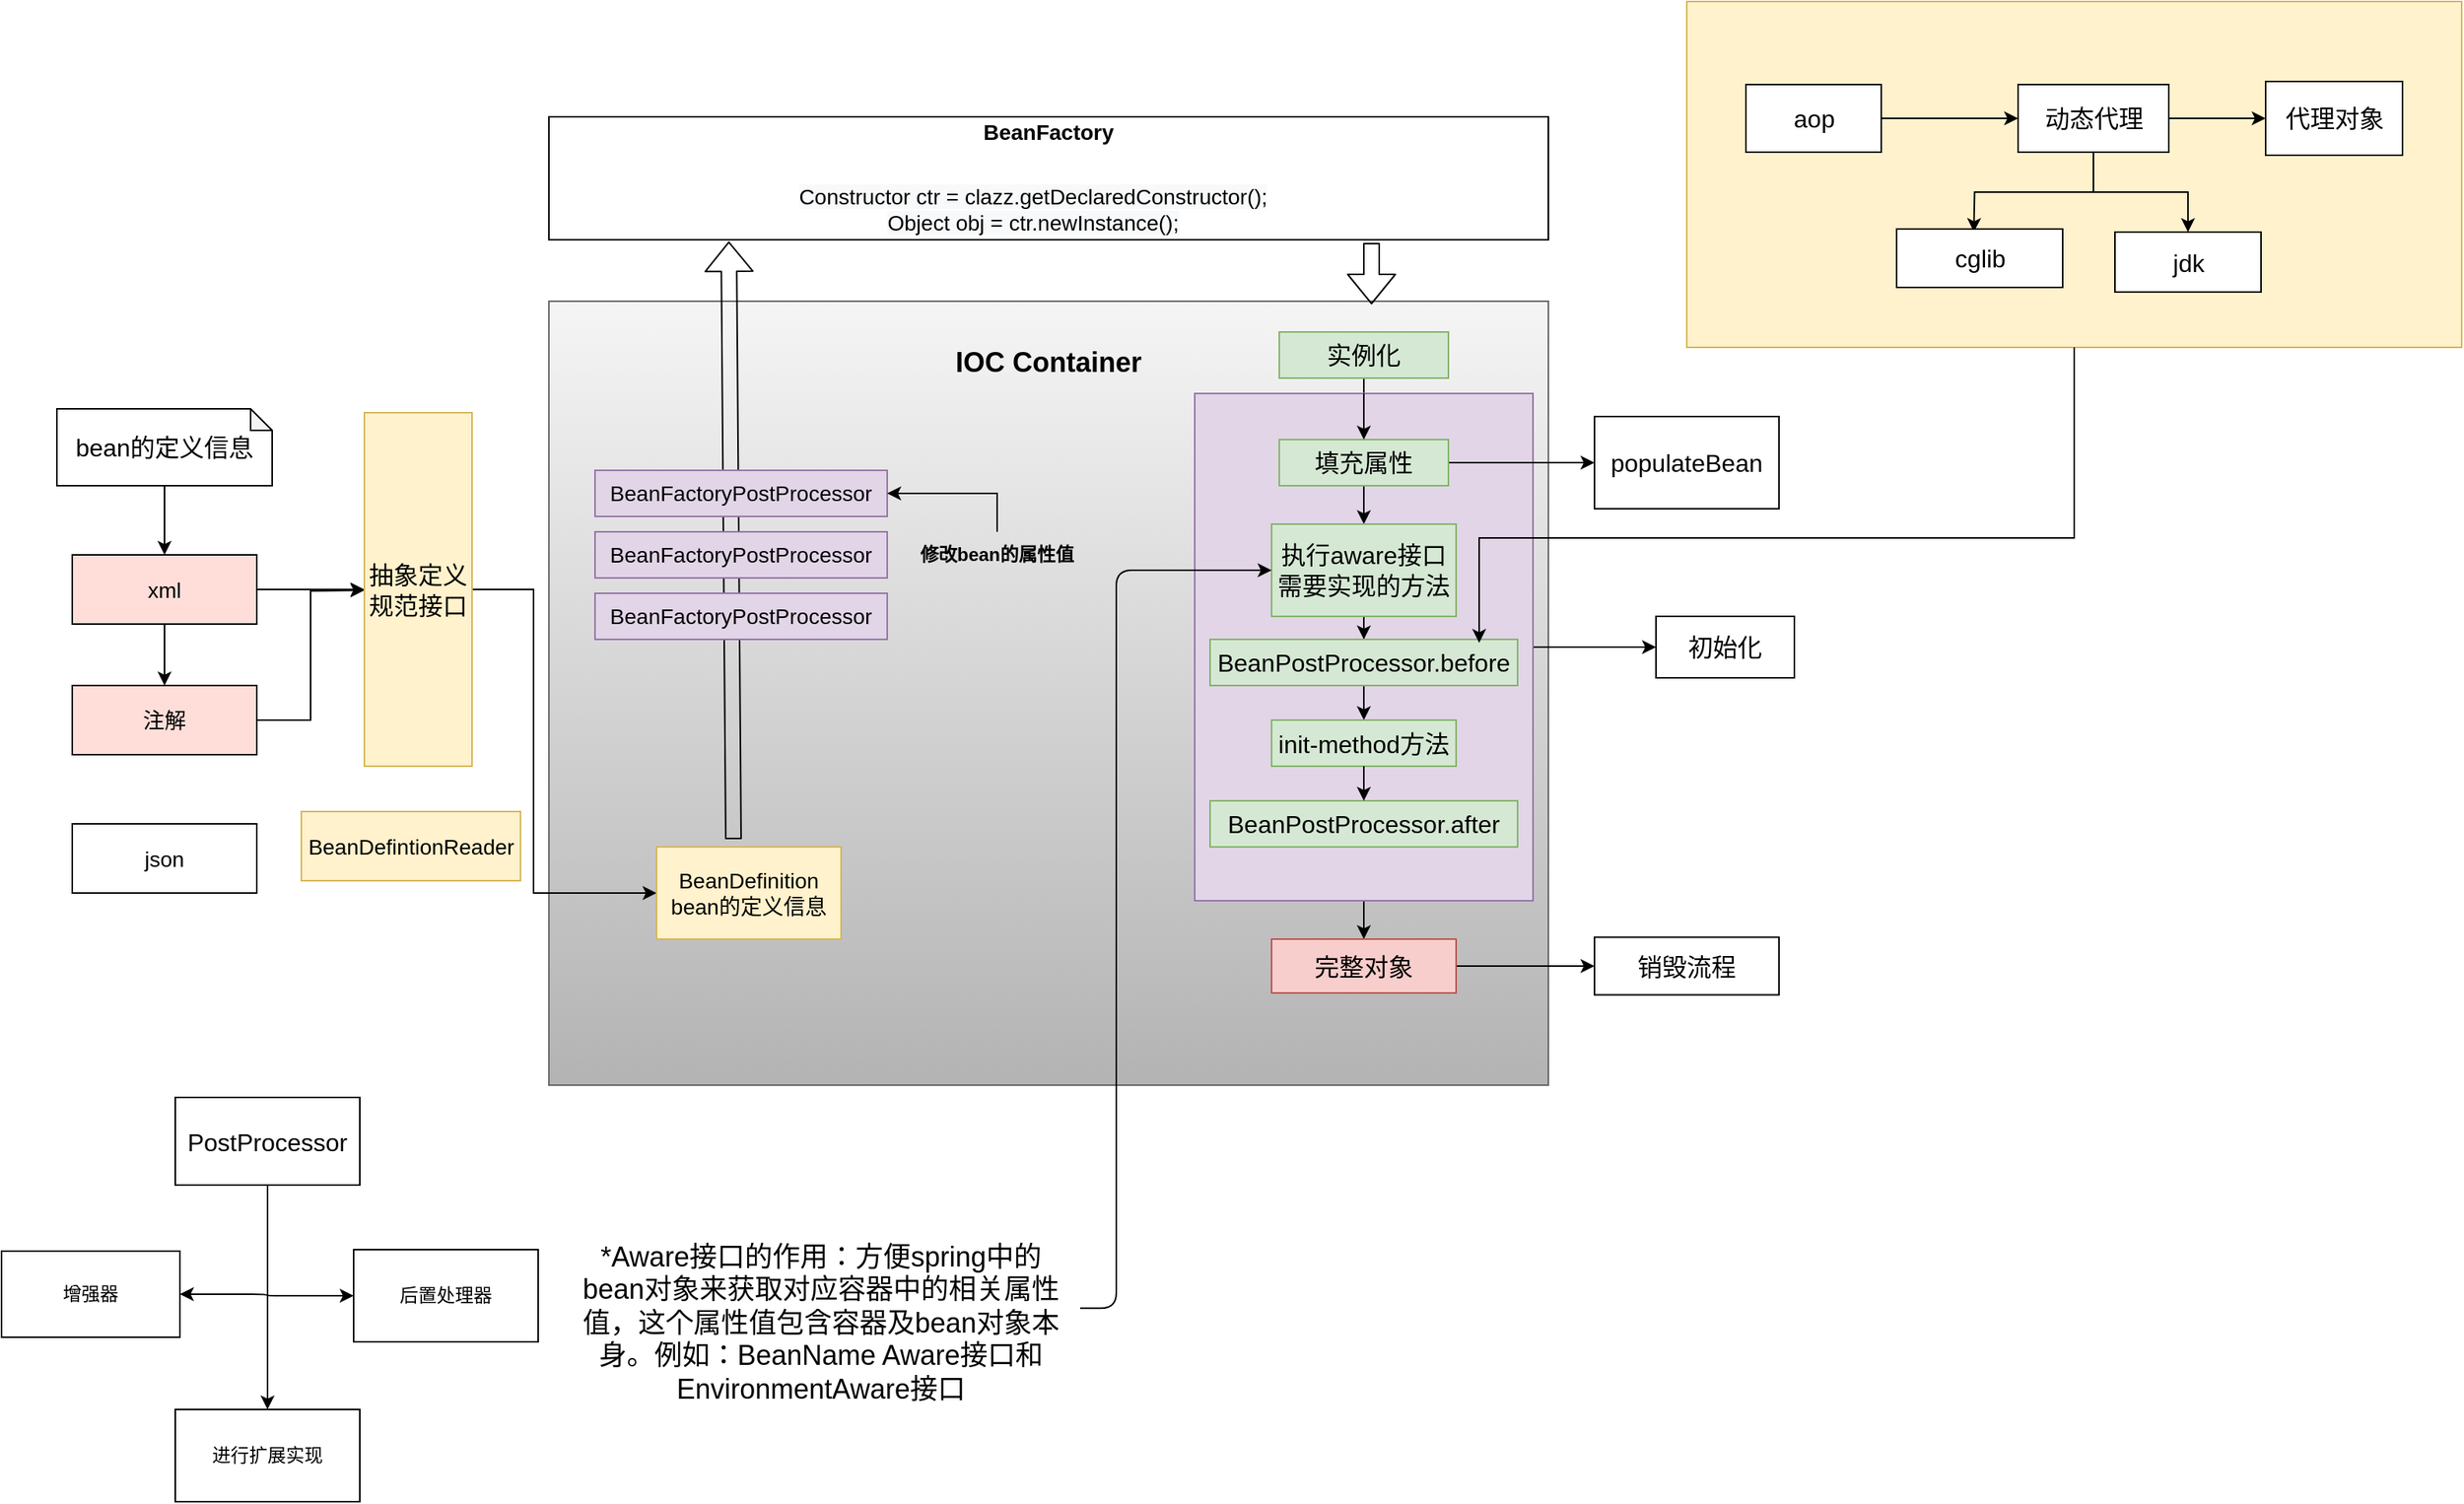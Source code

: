 <mxfile version="14.4.3" type="device"><diagram id="-GCMkzujlvUIaNWnGw31" name="第 1 页"><mxGraphModel dx="1745" dy="1387" grid="0" gridSize="10" guides="1" tooltips="1" connect="1" arrows="1" fold="1" page="1" pageScale="1" pageWidth="827" pageHeight="1169" background="#FFFFFF" math="0" shadow="0"><root><mxCell id="0"/><mxCell id="1" parent="0"/><mxCell id="VRKXtPYf5Cy3I6J1D5Fm-58" value="" style="rounded=0;whiteSpace=wrap;html=1;strokeWidth=1;fontSize=1;fillColor=#fff2cc;strokeColor=#d6b656;" vertex="1" parent="1"><mxGeometry x="1130" y="35" width="504" height="225" as="geometry"/></mxCell><mxCell id="DUkk9VlRaxCBCeukLL5P-25" value="" style="rounded=0;whiteSpace=wrap;html=1;fillColor=#f5f5f5;fontSize=16;gradientColor=#b3b3b3;strokeColor=#666666;" parent="1" vertex="1"><mxGeometry x="390" y="230" width="650" height="510" as="geometry"/></mxCell><mxCell id="DUkk9VlRaxCBCeukLL5P-6" value="" style="edgeStyle=orthogonalEdgeStyle;rounded=0;orthogonalLoop=1;jettySize=auto;html=1;" parent="1" source="DUkk9VlRaxCBCeukLL5P-1" target="DUkk9VlRaxCBCeukLL5P-5" edge="1"><mxGeometry relative="1" as="geometry"/></mxCell><mxCell id="DUkk9VlRaxCBCeukLL5P-1" value="&lt;font size=&quot;3&quot;&gt;bean的定义信息&lt;/font&gt;" style="shape=note;whiteSpace=wrap;html=1;backgroundOutline=1;darkOpacity=0.05;size=14;" parent="1" vertex="1"><mxGeometry x="70" y="300" width="140" height="50" as="geometry"/></mxCell><mxCell id="DUkk9VlRaxCBCeukLL5P-8" value="" style="edgeStyle=orthogonalEdgeStyle;rounded=0;orthogonalLoop=1;jettySize=auto;html=1;" parent="1" source="DUkk9VlRaxCBCeukLL5P-5" edge="1"><mxGeometry relative="1" as="geometry"><mxPoint x="140" y="480" as="targetPoint"/><Array as="points"><mxPoint x="140" y="450"/><mxPoint x="140" y="450"/></Array></mxGeometry></mxCell><mxCell id="DUkk9VlRaxCBCeukLL5P-16" style="edgeStyle=orthogonalEdgeStyle;rounded=0;orthogonalLoop=1;jettySize=auto;html=1;exitX=1;exitY=0.5;exitDx=0;exitDy=0;" parent="1" source="DUkk9VlRaxCBCeukLL5P-5" edge="1"><mxGeometry relative="1" as="geometry"><mxPoint x="270" y="418" as="targetPoint"/></mxGeometry></mxCell><mxCell id="DUkk9VlRaxCBCeukLL5P-5" value="xml" style="whiteSpace=wrap;html=1;fillColor=#FFDED9;fontSize=14;" parent="1" vertex="1"><mxGeometry x="80" y="395" width="120" height="45" as="geometry"/></mxCell><mxCell id="VRKXtPYf5Cy3I6J1D5Fm-29" style="edgeStyle=orthogonalEdgeStyle;rounded=0;orthogonalLoop=1;jettySize=auto;html=1;exitX=1;exitY=0.5;exitDx=0;exitDy=0;entryX=0;entryY=0.5;entryDx=0;entryDy=0;" edge="1" parent="1" source="DUkk9VlRaxCBCeukLL5P-11" target="DUkk9VlRaxCBCeukLL5P-19"><mxGeometry relative="1" as="geometry"/></mxCell><mxCell id="DUkk9VlRaxCBCeukLL5P-11" value="注解" style="whiteSpace=wrap;html=1;fillColor=#FFDED9;fontSize=14;" parent="1" vertex="1"><mxGeometry x="80" y="480" width="120" height="45" as="geometry"/></mxCell><mxCell id="DUkk9VlRaxCBCeukLL5P-14" value="json" style="whiteSpace=wrap;html=1;fillColor=#FFFFFF;fontSize=14;" parent="1" vertex="1"><mxGeometry x="80" y="570" width="120" height="45" as="geometry"/></mxCell><mxCell id="DUkk9VlRaxCBCeukLL5P-31" style="edgeStyle=orthogonalEdgeStyle;rounded=0;orthogonalLoop=1;jettySize=auto;html=1;exitX=1;exitY=0.5;exitDx=0;exitDy=0;entryX=0;entryY=0.5;entryDx=0;entryDy=0;" parent="1" source="DUkk9VlRaxCBCeukLL5P-19" target="DUkk9VlRaxCBCeukLL5P-30" edge="1"><mxGeometry relative="1" as="geometry"><Array as="points"><mxPoint x="380" y="418"/><mxPoint x="380" y="615"/></Array></mxGeometry></mxCell><mxCell id="DUkk9VlRaxCBCeukLL5P-20" value="BeanDefintionReader" style="rounded=0;whiteSpace=wrap;html=1;fillColor=#fff2cc;fontSize=14;strokeColor=#d6b656;" parent="1" vertex="1"><mxGeometry x="229" y="562" width="142.5" height="45" as="geometry"/></mxCell><mxCell id="DUkk9VlRaxCBCeukLL5P-24" style="edgeStyle=orthogonalEdgeStyle;rounded=0;orthogonalLoop=1;jettySize=auto;html=1;exitX=0.5;exitY=1;exitDx=0;exitDy=0;" parent="1" edge="1"><mxGeometry relative="1" as="geometry"><mxPoint x="615" y="410" as="sourcePoint"/><mxPoint x="615" y="410" as="targetPoint"/></mxGeometry></mxCell><mxCell id="DUkk9VlRaxCBCeukLL5P-26" value="&lt;b&gt;&lt;font style=&quot;font-size: 18px&quot;&gt;IOC Container&lt;/font&gt;&lt;/b&gt;" style="text;html=1;strokeColor=none;fillColor=none;align=center;verticalAlign=middle;whiteSpace=wrap;rounded=0;" parent="1" vertex="1"><mxGeometry x="650" y="260" width="130" height="20" as="geometry"/></mxCell><mxCell id="DUkk9VlRaxCBCeukLL5P-30" value="BeanDefinition&lt;br style=&quot;font-size: 14px;&quot;&gt;bean的定义信息" style="rounded=0;whiteSpace=wrap;html=1;fillColor=#fff2cc;fontSize=14;strokeColor=#d6b656;" parent="1" vertex="1"><mxGeometry x="460" y="585" width="120" height="60" as="geometry"/></mxCell><mxCell id="DUkk9VlRaxCBCeukLL5P-34" value="" style="shape=flexArrow;endArrow=classic;html=1;entryX=0.18;entryY=1.013;entryDx=0;entryDy=0;entryPerimeter=0;" parent="1" edge="1" target="DUkk9VlRaxCBCeukLL5P-40"><mxGeometry width="50" height="50" relative="1" as="geometry"><mxPoint x="510" y="580" as="sourcePoint"/><mxPoint x="507" y="230" as="targetPoint"/><Array as="points"><mxPoint x="510" y="580"/></Array></mxGeometry></mxCell><mxCell id="DUkk9VlRaxCBCeukLL5P-27" value="BeanFactoryPostProcessor" style="rounded=0;whiteSpace=wrap;html=1;fillColor=#e1d5e7;fontSize=14;strokeColor=#9673a6;" parent="1" vertex="1"><mxGeometry x="420" y="340" width="190" height="30" as="geometry"/></mxCell><mxCell id="DUkk9VlRaxCBCeukLL5P-29" value="BeanFactoryPostProcessor" style="rounded=0;whiteSpace=wrap;html=1;fillColor=#e1d5e7;fontSize=14;strokeColor=#9673a6;" parent="1" vertex="1"><mxGeometry x="420" y="420" width="190" height="30" as="geometry"/></mxCell><mxCell id="DUkk9VlRaxCBCeukLL5P-28" value="BeanFactoryPostProcessor" style="rounded=0;whiteSpace=wrap;html=1;fillColor=#e1d5e7;fontSize=14;strokeColor=#9673a6;" parent="1" vertex="1"><mxGeometry x="420" y="380" width="190" height="30" as="geometry"/></mxCell><mxCell id="VRKXtPYf5Cy3I6J1D5Fm-21" value="" style="edgeStyle=orthogonalEdgeStyle;rounded=0;orthogonalLoop=1;jettySize=auto;html=1;" edge="1" parent="1" source="DUkk9VlRaxCBCeukLL5P-35" target="VRKXtPYf5Cy3I6J1D5Fm-2"><mxGeometry relative="1" as="geometry"/></mxCell><mxCell id="DUkk9VlRaxCBCeukLL5P-35" value="实例化" style="rounded=0;whiteSpace=wrap;html=1;fillColor=#d5e8d4;fontSize=16;strokeColor=#82b366;" parent="1" vertex="1"><mxGeometry x="865" y="250" width="110" height="30" as="geometry"/></mxCell><mxCell id="DUkk9VlRaxCBCeukLL5P-39" value="" style="edgeStyle=orthogonalEdgeStyle;rounded=0;orthogonalLoop=1;jettySize=auto;html=1;" parent="1" source="DUkk9VlRaxCBCeukLL5P-36" target="DUkk9VlRaxCBCeukLL5P-38" edge="1"><mxGeometry relative="1" as="geometry"/></mxCell><mxCell id="VRKXtPYf5Cy3I6J1D5Fm-5" value="" style="edgeStyle=orthogonalEdgeStyle;rounded=0;orthogonalLoop=1;jettySize=auto;html=1;" edge="1" parent="1" source="DUkk9VlRaxCBCeukLL5P-36" target="VRKXtPYf5Cy3I6J1D5Fm-4"><mxGeometry relative="1" as="geometry"/></mxCell><mxCell id="VRKXtPYf5Cy3I6J1D5Fm-23" style="edgeStyle=orthogonalEdgeStyle;rounded=0;orthogonalLoop=1;jettySize=auto;html=1;exitX=0.5;exitY=0;exitDx=0;exitDy=0;entryX=0.5;entryY=0;entryDx=0;entryDy=0;" edge="1" parent="1" source="DUkk9VlRaxCBCeukLL5P-36" target="VRKXtPYf5Cy3I6J1D5Fm-1"><mxGeometry relative="1" as="geometry"/></mxCell><mxCell id="DUkk9VlRaxCBCeukLL5P-36" value="" style="whiteSpace=wrap;html=1;rounded=0;fillColor=#e1d5e7;fontSize=16;strokeColor=#9673a6;" parent="1" vertex="1"><mxGeometry x="810" y="290" width="220" height="330" as="geometry"/></mxCell><mxCell id="VRKXtPYf5Cy3I6J1D5Fm-28" value="" style="edgeStyle=orthogonalEdgeStyle;rounded=0;orthogonalLoop=1;jettySize=auto;html=1;" edge="1" parent="1" source="DUkk9VlRaxCBCeukLL5P-38" target="VRKXtPYf5Cy3I6J1D5Fm-27"><mxGeometry relative="1" as="geometry"/></mxCell><mxCell id="DUkk9VlRaxCBCeukLL5P-38" value="完整对象" style="whiteSpace=wrap;html=1;rounded=0;fillColor=#f8cecc;fontSize=16;strokeColor=#b85450;" parent="1" vertex="1"><mxGeometry x="860" y="645" width="120" height="35" as="geometry"/></mxCell><mxCell id="DUkk9VlRaxCBCeukLL5P-40" value="" style="rounded=0;whiteSpace=wrap;html=1;fillColor=#FFFFFF;fontSize=14;" parent="1" vertex="1"><mxGeometry x="390" y="110" width="650" height="80" as="geometry"/></mxCell><mxCell id="DUkk9VlRaxCBCeukLL5P-42" value="&lt;b&gt;BeanFactory&lt;/b&gt;" style="text;html=1;strokeColor=none;fillColor=none;align=center;verticalAlign=middle;whiteSpace=wrap;rounded=0;fontSize=14;" parent="1" vertex="1"><mxGeometry x="695" y="110" width="40" height="20" as="geometry"/></mxCell><mxCell id="DUkk9VlRaxCBCeukLL5P-43" value="&#10;&#10;&lt;span style=&quot;color: rgb(0, 0, 0); font-family: helvetica; font-size: 14px; font-style: normal; font-weight: 400; letter-spacing: normal; text-align: center; text-indent: 0px; text-transform: none; word-spacing: 0px; background-color: rgb(248, 249, 250); display: inline; float: none;&quot;&gt;Constructor ctr = clazz.getDeclaredConstructor();&lt;/span&gt;&lt;br style=&quot;color: rgb(0, 0, 0); font-family: helvetica; font-size: 14px; font-style: normal; font-weight: 400; letter-spacing: normal; text-align: center; text-indent: 0px; text-transform: none; word-spacing: 0px; background-color: rgb(248, 249, 250);&quot;&gt;&lt;span style=&quot;color: rgb(0, 0, 0); font-family: helvetica; font-size: 14px; font-style: normal; font-weight: 400; letter-spacing: normal; text-align: center; text-indent: 0px; text-transform: none; word-spacing: 0px; background-color: rgb(248, 249, 250); display: inline; float: none;&quot;&gt;Object obj = ctr.newInstance();&lt;/span&gt;&#10;&#10;" style="text;html=1;strokeColor=none;fillColor=none;align=center;verticalAlign=middle;whiteSpace=wrap;rounded=0;fontSize=14;" parent="1" vertex="1"><mxGeometry x="510" y="160" width="390" height="20" as="geometry"/></mxCell><mxCell id="VRKXtPYf5Cy3I6J1D5Fm-3" value="" style="edgeStyle=orthogonalEdgeStyle;rounded=0;orthogonalLoop=1;jettySize=auto;html=1;" edge="1" parent="1" source="VRKXtPYf5Cy3I6J1D5Fm-1" target="VRKXtPYf5Cy3I6J1D5Fm-2"><mxGeometry relative="1" as="geometry"/></mxCell><mxCell id="VRKXtPYf5Cy3I6J1D5Fm-26" value="" style="edgeStyle=orthogonalEdgeStyle;rounded=0;orthogonalLoop=1;jettySize=auto;html=1;" edge="1" parent="1" source="VRKXtPYf5Cy3I6J1D5Fm-1" target="VRKXtPYf5Cy3I6J1D5Fm-25"><mxGeometry relative="1" as="geometry"/></mxCell><mxCell id="VRKXtPYf5Cy3I6J1D5Fm-1" value="填充属性" style="rounded=0;whiteSpace=wrap;html=1;fillColor=#d5e8d4;fontSize=16;strokeColor=#82b366;" vertex="1" parent="1"><mxGeometry x="865" y="320" width="110" height="30" as="geometry"/></mxCell><mxCell id="VRKXtPYf5Cy3I6J1D5Fm-7" value="" style="edgeStyle=orthogonalEdgeStyle;rounded=0;orthogonalLoop=1;jettySize=auto;html=1;" edge="1" parent="1" source="VRKXtPYf5Cy3I6J1D5Fm-2" target="VRKXtPYf5Cy3I6J1D5Fm-6"><mxGeometry relative="1" as="geometry"/></mxCell><mxCell id="VRKXtPYf5Cy3I6J1D5Fm-2" value="执行aware接口需要实现的方法" style="whiteSpace=wrap;html=1;rounded=0;fontSize=16;fillColor=#d5e8d4;strokeColor=#82b366;" vertex="1" parent="1"><mxGeometry x="860" y="375" width="120" height="60" as="geometry"/></mxCell><mxCell id="VRKXtPYf5Cy3I6J1D5Fm-4" value="初始化" style="whiteSpace=wrap;html=1;rounded=0;fontSize=16;fillColor=#FFFFFF;" vertex="1" parent="1"><mxGeometry x="1110" y="435" width="90" height="40" as="geometry"/></mxCell><mxCell id="VRKXtPYf5Cy3I6J1D5Fm-9" value="" style="edgeStyle=orthogonalEdgeStyle;rounded=0;orthogonalLoop=1;jettySize=auto;html=1;" edge="1" parent="1" source="VRKXtPYf5Cy3I6J1D5Fm-6" target="VRKXtPYf5Cy3I6J1D5Fm-8"><mxGeometry relative="1" as="geometry"/></mxCell><mxCell id="VRKXtPYf5Cy3I6J1D5Fm-6" value="BeanPostProcessor.before" style="whiteSpace=wrap;html=1;rounded=0;fontSize=16;fillColor=#d5e8d4;strokeColor=#82b366;" vertex="1" parent="1"><mxGeometry x="820" y="450" width="200" height="30" as="geometry"/></mxCell><mxCell id="VRKXtPYf5Cy3I6J1D5Fm-14" value="" style="edgeStyle=orthogonalEdgeStyle;rounded=0;orthogonalLoop=1;jettySize=auto;html=1;" edge="1" parent="1" source="VRKXtPYf5Cy3I6J1D5Fm-13"><mxGeometry relative="1" as="geometry"><mxPoint x="920" y="570" as="targetPoint"/><Array as="points"><mxPoint x="920" y="560"/><mxPoint x="930" y="560"/></Array></mxGeometry></mxCell><mxCell id="VRKXtPYf5Cy3I6J1D5Fm-8" value="init-method方法" style="whiteSpace=wrap;html=1;rounded=0;fontSize=16;fillColor=#d5e8d4;strokeColor=#82b366;" vertex="1" parent="1"><mxGeometry x="860" y="502.5" width="120" height="30" as="geometry"/></mxCell><mxCell id="VRKXtPYf5Cy3I6J1D5Fm-13" value="BeanPostProcessor.after" style="whiteSpace=wrap;html=1;rounded=0;fontSize=16;fillColor=#d5e8d4;strokeColor=#82b366;" vertex="1" parent="1"><mxGeometry x="820" y="555" width="200" height="30" as="geometry"/></mxCell><mxCell id="VRKXtPYf5Cy3I6J1D5Fm-15" value="" style="edgeStyle=orthogonalEdgeStyle;rounded=0;orthogonalLoop=1;jettySize=auto;html=1;" edge="1" parent="1" source="VRKXtPYf5Cy3I6J1D5Fm-8" target="VRKXtPYf5Cy3I6J1D5Fm-13"><mxGeometry relative="1" as="geometry"><mxPoint x="920" y="532.5" as="sourcePoint"/><mxPoint x="920" y="570" as="targetPoint"/><Array as="points"/></mxGeometry></mxCell><mxCell id="VRKXtPYf5Cy3I6J1D5Fm-24" style="edgeStyle=orthogonalEdgeStyle;rounded=0;orthogonalLoop=1;jettySize=auto;html=1;exitX=0.5;exitY=0;exitDx=0;exitDy=0;entryX=0.5;entryY=0;entryDx=0;entryDy=0;" edge="1" parent="1" source="DUkk9VlRaxCBCeukLL5P-36" target="VRKXtPYf5Cy3I6J1D5Fm-1"><mxGeometry relative="1" as="geometry"/></mxCell><mxCell id="DUkk9VlRaxCBCeukLL5P-19" value="抽象定义规范接口" style="rounded=0;whiteSpace=wrap;html=1;fillColor=#fff2cc;fontSize=16;strokeColor=#d6b656;" parent="1" vertex="1"><mxGeometry x="270" y="302.5" width="70" height="230" as="geometry"/></mxCell><mxCell id="VRKXtPYf5Cy3I6J1D5Fm-25" value="populateBean" style="whiteSpace=wrap;html=1;rounded=0;fontSize=16;" vertex="1" parent="1"><mxGeometry x="1070" y="305" width="120" height="60" as="geometry"/></mxCell><mxCell id="VRKXtPYf5Cy3I6J1D5Fm-27" value="销毁流程" style="whiteSpace=wrap;html=1;rounded=0;fontSize=16;" vertex="1" parent="1"><mxGeometry x="1070" y="643.75" width="120" height="37.5" as="geometry"/></mxCell><mxCell id="VRKXtPYf5Cy3I6J1D5Fm-32" value="" style="edgeStyle=orthogonalEdgeStyle;rounded=0;orthogonalLoop=1;jettySize=auto;html=1;" edge="1" parent="1" source="VRKXtPYf5Cy3I6J1D5Fm-30" target="VRKXtPYf5Cy3I6J1D5Fm-31"><mxGeometry relative="1" as="geometry"/></mxCell><mxCell id="VRKXtPYf5Cy3I6J1D5Fm-30" value="&lt;font style=&quot;font-size: 16px&quot;&gt;PostProcessor&lt;/font&gt;" style="rounded=0;whiteSpace=wrap;html=1;" vertex="1" parent="1"><mxGeometry x="147" y="748" width="120" height="57" as="geometry"/></mxCell><mxCell id="VRKXtPYf5Cy3I6J1D5Fm-31" value="进行扩展实现" style="whiteSpace=wrap;html=1;rounded=0;" vertex="1" parent="1"><mxGeometry x="147" y="951" width="120" height="60" as="geometry"/></mxCell><mxCell id="VRKXtPYf5Cy3I6J1D5Fm-35" value="" style="endArrow=classic;startArrow=classic;html=1;fontFamily=Helvetica;fontSize=11;fontColor=#000000;align=center;strokeColor=#000000;edgeStyle=orthogonalEdgeStyle;" edge="1" parent="1" source="VRKXtPYf5Cy3I6J1D5Fm-33" target="VRKXtPYf5Cy3I6J1D5Fm-34"><mxGeometry relative="1" as="geometry"/></mxCell><mxCell id="VRKXtPYf5Cy3I6J1D5Fm-33" value="增强器" style="rounded=0;whiteSpace=wrap;html=1;" vertex="1" parent="1"><mxGeometry x="34" y="848" width="116" height="56" as="geometry"/></mxCell><mxCell id="VRKXtPYf5Cy3I6J1D5Fm-34" value="后置处理器" style="whiteSpace=wrap;html=1;rounded=0;" vertex="1" parent="1"><mxGeometry x="263" y="847" width="120" height="60" as="geometry"/></mxCell><mxCell id="VRKXtPYf5Cy3I6J1D5Fm-39" value="" style="edgeStyle=orthogonalEdgeStyle;rounded=0;orthogonalLoop=1;jettySize=auto;html=1;entryX=1;entryY=0.5;entryDx=0;entryDy=0;" edge="1" parent="1" source="VRKXtPYf5Cy3I6J1D5Fm-37" target="DUkk9VlRaxCBCeukLL5P-27"><mxGeometry relative="1" as="geometry"><Array as="points"><mxPoint x="682" y="355"/></Array></mxGeometry></mxCell><mxCell id="VRKXtPYf5Cy3I6J1D5Fm-37" value="&lt;b&gt;修改bean的属性值&lt;/b&gt;" style="text;html=1;strokeColor=none;fillColor=none;align=center;verticalAlign=middle;whiteSpace=wrap;rounded=0;" vertex="1" parent="1"><mxGeometry x="628" y="380" width="107" height="29" as="geometry"/></mxCell><mxCell id="VRKXtPYf5Cy3I6J1D5Fm-44" value="" style="shape=flexArrow;endArrow=classic;html=1;" edge="1" parent="1"><mxGeometry width="50" height="50" relative="1" as="geometry"><mxPoint x="925" y="192" as="sourcePoint"/><mxPoint x="925" y="232" as="targetPoint"/></mxGeometry></mxCell><mxCell id="VRKXtPYf5Cy3I6J1D5Fm-45" value="&lt;font style=&quot;font-size: 18px&quot;&gt;*Aware接口的作用：方便spring中的bean对象来获取对应容器中的相关属性值，这个属性值包含容器及bean对象本身。例如：BeanName Aware接口和EnvironmentAware接口&lt;/font&gt;" style="text;html=1;strokeColor=none;fillColor=none;align=center;verticalAlign=middle;whiteSpace=wrap;rounded=0;" vertex="1" parent="1"><mxGeometry x="405" y="820" width="324" height="150" as="geometry"/></mxCell><mxCell id="VRKXtPYf5Cy3I6J1D5Fm-46" value="" style="edgeStyle=elbowEdgeStyle;elbow=horizontal;endArrow=classic;html=1;exitX=1.02;exitY=0.434;exitDx=0;exitDy=0;entryX=0;entryY=0.5;entryDx=0;entryDy=0;exitPerimeter=0;" edge="1" parent="1" source="VRKXtPYf5Cy3I6J1D5Fm-45" target="VRKXtPYf5Cy3I6J1D5Fm-2"><mxGeometry width="50" height="50" relative="1" as="geometry"><mxPoint x="548.5" y="787" as="sourcePoint"/><mxPoint x="598.5" y="737" as="targetPoint"/><Array as="points"><mxPoint x="759" y="901"/></Array></mxGeometry></mxCell><mxCell id="VRKXtPYf5Cy3I6J1D5Fm-50" value="" style="edgeStyle=orthogonalEdgeStyle;rounded=0;orthogonalLoop=1;jettySize=auto;html=1;" edge="1" parent="1" source="VRKXtPYf5Cy3I6J1D5Fm-48" target="VRKXtPYf5Cy3I6J1D5Fm-49"><mxGeometry relative="1" as="geometry"/></mxCell><mxCell id="VRKXtPYf5Cy3I6J1D5Fm-48" value="&lt;font style=&quot;font-size: 16px&quot;&gt;aop&lt;/font&gt;" style="rounded=0;whiteSpace=wrap;html=1;" vertex="1" parent="1"><mxGeometry x="1168.5" y="89" width="88" height="44" as="geometry"/></mxCell><mxCell id="VRKXtPYf5Cy3I6J1D5Fm-52" value="" style="edgeStyle=orthogonalEdgeStyle;rounded=0;orthogonalLoop=1;jettySize=auto;html=1;" edge="1" parent="1" source="VRKXtPYf5Cy3I6J1D5Fm-49" target="VRKXtPYf5Cy3I6J1D5Fm-51"><mxGeometry relative="1" as="geometry"/></mxCell><mxCell id="VRKXtPYf5Cy3I6J1D5Fm-56" style="edgeStyle=orthogonalEdgeStyle;rounded=0;orthogonalLoop=1;jettySize=auto;html=1;exitX=0.5;exitY=1;exitDx=0;exitDy=0;" edge="1" parent="1" source="VRKXtPYf5Cy3I6J1D5Fm-49"><mxGeometry relative="1" as="geometry"><mxPoint x="1316.71" y="184.899" as="targetPoint"/></mxGeometry></mxCell><mxCell id="VRKXtPYf5Cy3I6J1D5Fm-57" style="edgeStyle=orthogonalEdgeStyle;rounded=0;orthogonalLoop=1;jettySize=auto;html=1;entryX=0.5;entryY=0;entryDx=0;entryDy=0;" edge="1" parent="1" source="VRKXtPYf5Cy3I6J1D5Fm-49" target="VRKXtPYf5Cy3I6J1D5Fm-54"><mxGeometry relative="1" as="geometry"/></mxCell><mxCell id="VRKXtPYf5Cy3I6J1D5Fm-49" value="&lt;font style=&quot;font-size: 16px&quot;&gt;动态代理&lt;/font&gt;" style="whiteSpace=wrap;html=1;rounded=0;" vertex="1" parent="1"><mxGeometry x="1345.5" y="89" width="98" height="44" as="geometry"/></mxCell><mxCell id="VRKXtPYf5Cy3I6J1D5Fm-51" value="&lt;font style=&quot;font-size: 16px&quot;&gt;代理对象&lt;/font&gt;" style="whiteSpace=wrap;html=1;rounded=0;" vertex="1" parent="1"><mxGeometry x="1506.5" y="87" width="89" height="48" as="geometry"/></mxCell><mxCell id="VRKXtPYf5Cy3I6J1D5Fm-53" value="&lt;font style=&quot;font-size: 16px&quot;&gt;cglib&lt;/font&gt;" style="rounded=0;whiteSpace=wrap;html=1;" vertex="1" parent="1"><mxGeometry x="1266.5" y="183" width="108" height="38" as="geometry"/></mxCell><mxCell id="VRKXtPYf5Cy3I6J1D5Fm-54" value="&lt;font style=&quot;font-size: 16px&quot;&gt;jdk&lt;/font&gt;" style="rounded=0;whiteSpace=wrap;html=1;" vertex="1" parent="1"><mxGeometry x="1408.5" y="185" width="95" height="39" as="geometry"/></mxCell><mxCell id="VRKXtPYf5Cy3I6J1D5Fm-63" style="edgeStyle=orthogonalEdgeStyle;rounded=0;orthogonalLoop=1;jettySize=auto;html=1;exitX=0.5;exitY=1;exitDx=0;exitDy=0;entryX=0.875;entryY=0.076;entryDx=0;entryDy=0;entryPerimeter=0;strokeWidth=1;fontSize=1;" edge="1" parent="1" source="VRKXtPYf5Cy3I6J1D5Fm-58" target="VRKXtPYf5Cy3I6J1D5Fm-6"><mxGeometry relative="1" as="geometry"><Array as="points"><mxPoint x="1382" y="384"/><mxPoint x="995" y="384"/></Array></mxGeometry></mxCell></root></mxGraphModel></diagram></mxfile>